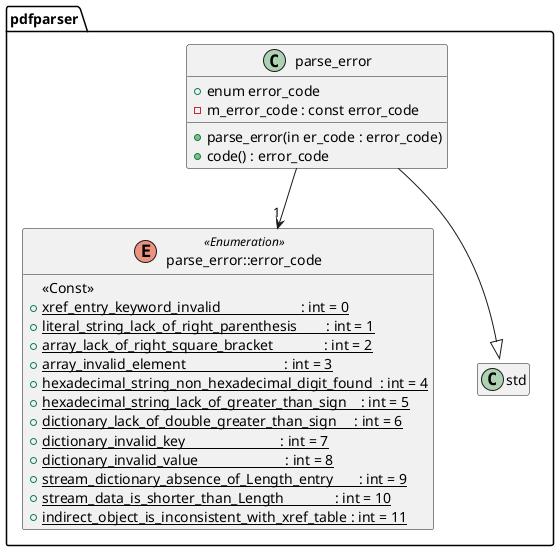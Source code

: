 @startuml stream_parser
hide empty members
namespace pdfparser {
enum parse_error::error_code <<Enumeration>> {
	<<Const>>
	+{static} xref_entry_keyword_invalid                      : int = 0
	+{static} literal_string_lack_of_right_parenthesis        : int = 1
	+{static} array_lack_of_right_square_bracket              : int = 2
	+{static} array_invalid_element                           : int = 3
	+{static} hexadecimal_string_non_hexadecimal_digit_found  : int = 4
	+{static} hexadecimal_string_lack_of_greater_than_sign    : int = 5
	+{static} dictionary_lack_of_double_greater_than_sign     : int = 6
	+{static} dictionary_invalid_key                          : int = 7
	+{static} dictionary_invalid_value                        : int = 8
	+{static} stream_dictionary_absence_of_Length_entry       : int = 9
	+{static} stream_data_is_shorter_than_Length              : int = 10
	+{static} indirect_object_is_inconsistent_with_xref_table : int = 11
}
class parse_error {
	+enum error_code
	-m_error_code : const error_code

	+parse_error(in er_code : error_code)
	+code() : error_code
}
parse_error --|> std::runtime_error
parse_error --> "1" parse_error::error_code
}
@enduml

